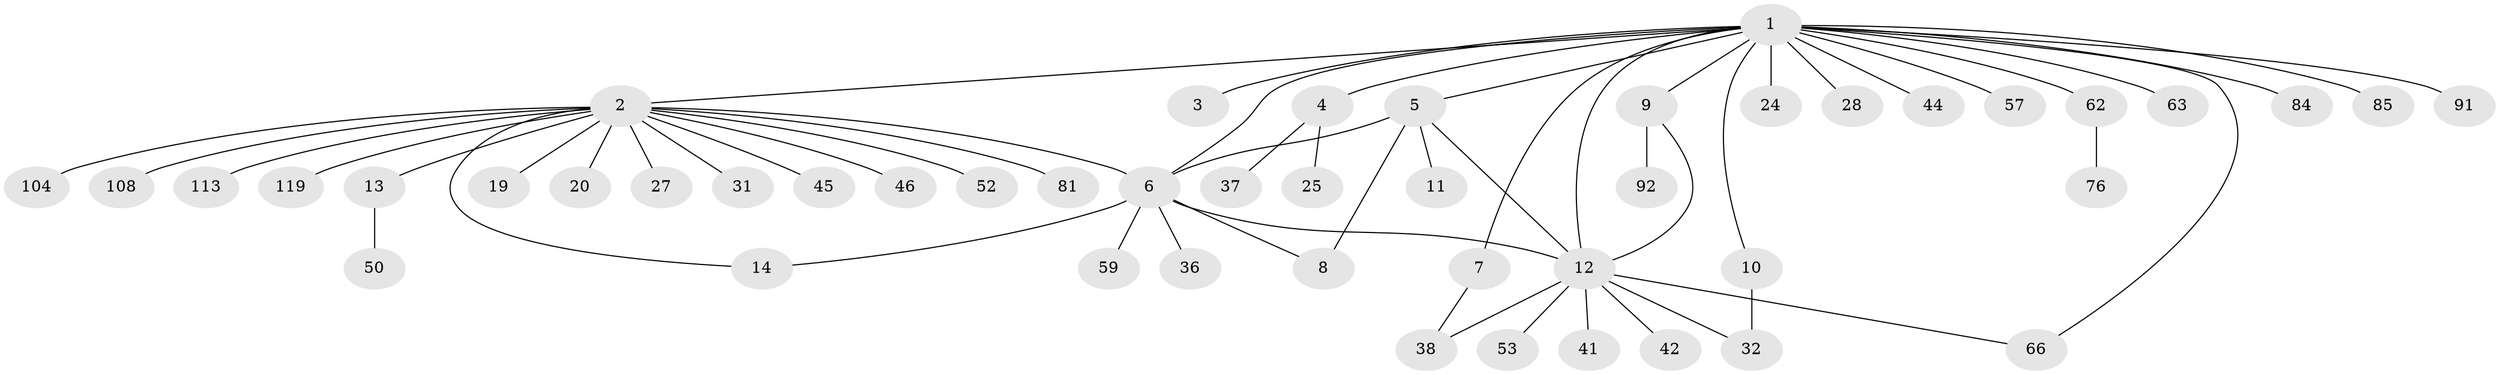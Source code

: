 // original degree distribution, {19: 0.00819672131147541, 16: 0.00819672131147541, 1: 0.5901639344262295, 3: 0.09836065573770492, 9: 0.00819672131147541, 11: 0.01639344262295082, 2: 0.19672131147540983, 4: 0.03278688524590164, 6: 0.00819672131147541, 7: 0.01639344262295082, 5: 0.01639344262295082}
// Generated by graph-tools (version 1.1) at 2025/18/03/04/25 18:18:22]
// undirected, 48 vertices, 57 edges
graph export_dot {
graph [start="1"]
  node [color=gray90,style=filled];
  1;
  2;
  3;
  4;
  5 [super="+39+21+65+72+78"];
  6 [super="+109+122+99+29+51+16+58+23"];
  7 [super="+56+60"];
  8 [super="+33"];
  9 [super="+15+105"];
  10 [super="+118+34"];
  11;
  12 [super="+17+54+69+88"];
  13 [super="+43+18+71+93+98+115+107+40+26+47"];
  14;
  19;
  20 [super="+116+80"];
  24 [super="+90+82+79+48"];
  25;
  27 [super="+61"];
  28 [super="+103+114"];
  31;
  32;
  36;
  37 [super="+73"];
  38;
  41;
  42;
  44;
  45;
  46 [super="+55"];
  50;
  52;
  53;
  57 [super="+96+120"];
  59;
  62 [super="+68+110+97"];
  63;
  66 [super="+117"];
  76;
  81;
  84 [super="+101"];
  85;
  91;
  92;
  104;
  108;
  113;
  119;
  1 -- 2;
  1 -- 3;
  1 -- 4;
  1 -- 5;
  1 -- 7;
  1 -- 9;
  1 -- 10;
  1 -- 24;
  1 -- 28;
  1 -- 44;
  1 -- 57;
  1 -- 62;
  1 -- 63;
  1 -- 84;
  1 -- 85;
  1 -- 91;
  1 -- 12;
  1 -- 66;
  1 -- 6;
  2 -- 6;
  2 -- 13;
  2 -- 14;
  2 -- 19;
  2 -- 20;
  2 -- 27;
  2 -- 31;
  2 -- 45;
  2 -- 46;
  2 -- 52;
  2 -- 81;
  2 -- 104;
  2 -- 108;
  2 -- 113;
  2 -- 119;
  4 -- 25;
  4 -- 37;
  5 -- 11;
  5 -- 6 [weight=2];
  5 -- 12;
  5 -- 8;
  6 -- 8;
  6 -- 12 [weight=2];
  6 -- 59;
  6 -- 36;
  6 -- 14;
  7 -- 38;
  9 -- 12;
  9 -- 92;
  10 -- 32;
  12 -- 32;
  12 -- 66;
  12 -- 38;
  12 -- 41;
  12 -- 42;
  12 -- 53;
  13 -- 50;
  62 -- 76;
}
